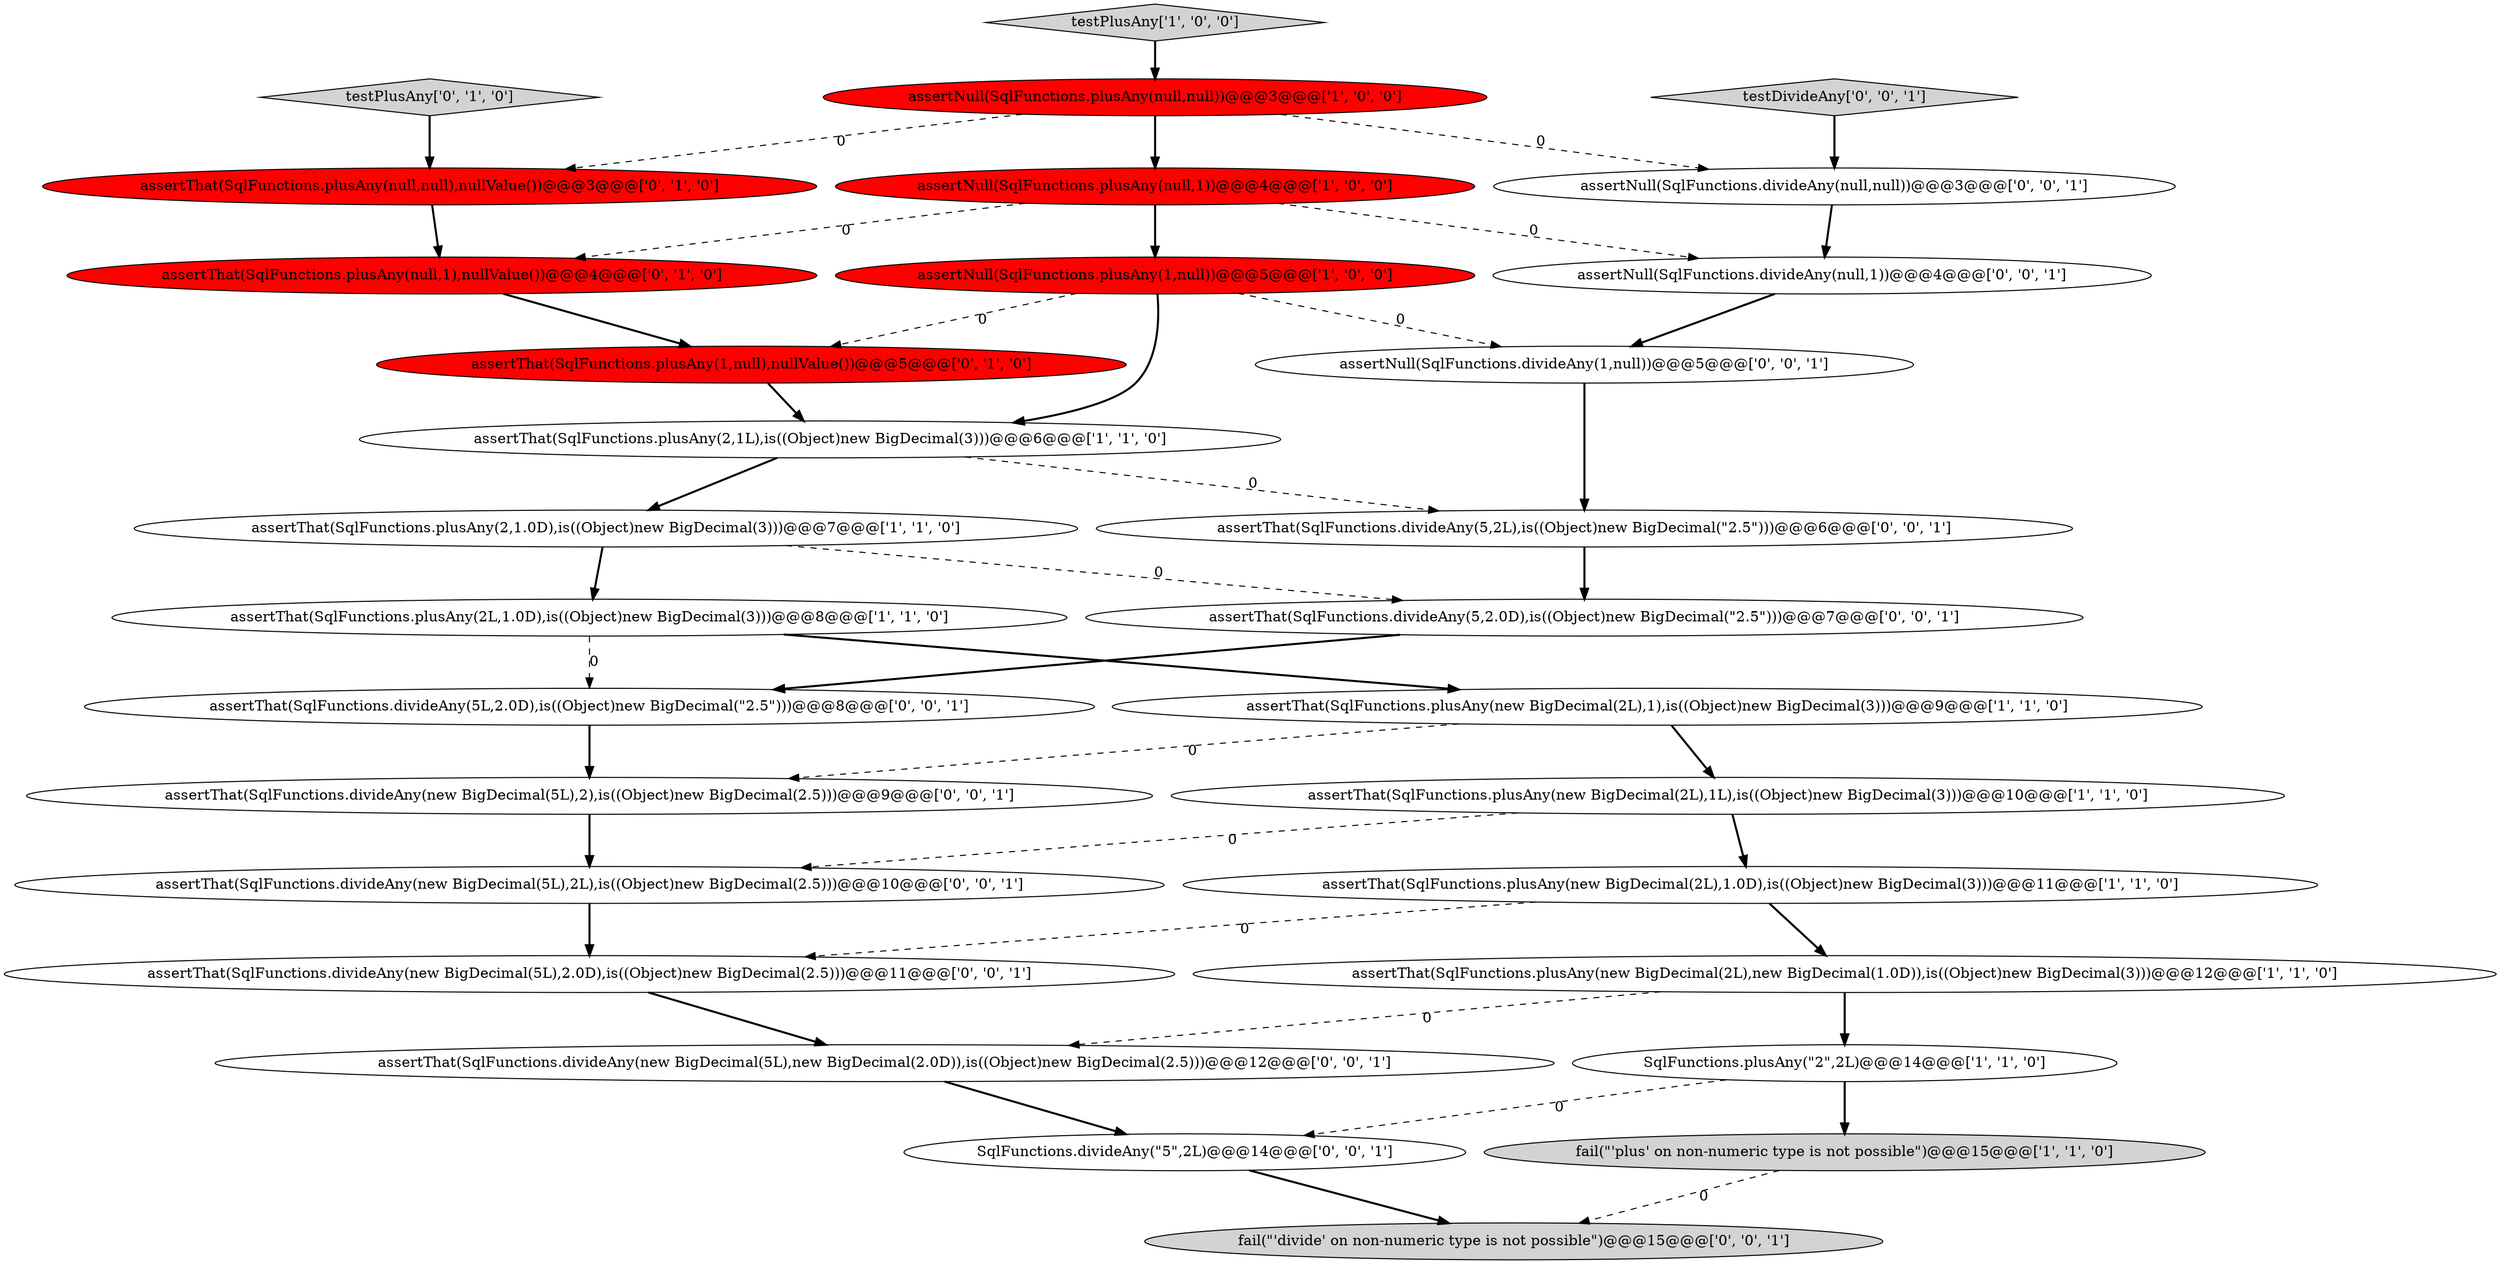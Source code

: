 digraph {
4 [style = filled, label = "assertThat(SqlFunctions.plusAny(2,1L),is((Object)new BigDecimal(3)))@@@6@@@['1', '1', '0']", fillcolor = white, shape = ellipse image = "AAA0AAABBB1BBB"];
14 [style = filled, label = "assertThat(SqlFunctions.plusAny(null,1),nullValue())@@@4@@@['0', '1', '0']", fillcolor = red, shape = ellipse image = "AAA1AAABBB2BBB"];
21 [style = filled, label = "assertThat(SqlFunctions.divideAny(new BigDecimal(5L),2),is((Object)new BigDecimal(2.5)))@@@9@@@['0', '0', '1']", fillcolor = white, shape = ellipse image = "AAA0AAABBB3BBB"];
22 [style = filled, label = "assertThat(SqlFunctions.divideAny(new BigDecimal(5L),new BigDecimal(2.0D)),is((Object)new BigDecimal(2.5)))@@@12@@@['0', '0', '1']", fillcolor = white, shape = ellipse image = "AAA0AAABBB3BBB"];
27 [style = filled, label = "assertNull(SqlFunctions.divideAny(null,null))@@@3@@@['0', '0', '1']", fillcolor = white, shape = ellipse image = "AAA0AAABBB3BBB"];
28 [style = filled, label = "assertThat(SqlFunctions.divideAny(5,2L),is((Object)new BigDecimal(\"2.5\")))@@@6@@@['0', '0', '1']", fillcolor = white, shape = ellipse image = "AAA0AAABBB3BBB"];
6 [style = filled, label = "assertThat(SqlFunctions.plusAny(new BigDecimal(2L),1L),is((Object)new BigDecimal(3)))@@@10@@@['1', '1', '0']", fillcolor = white, shape = ellipse image = "AAA0AAABBB1BBB"];
8 [style = filled, label = "assertNull(SqlFunctions.plusAny(null,null))@@@3@@@['1', '0', '0']", fillcolor = red, shape = ellipse image = "AAA1AAABBB1BBB"];
9 [style = filled, label = "testPlusAny['1', '0', '0']", fillcolor = lightgray, shape = diamond image = "AAA0AAABBB1BBB"];
29 [style = filled, label = "assertThat(SqlFunctions.divideAny(5,2.0D),is((Object)new BigDecimal(\"2.5\")))@@@7@@@['0', '0', '1']", fillcolor = white, shape = ellipse image = "AAA0AAABBB3BBB"];
13 [style = filled, label = "testPlusAny['0', '1', '0']", fillcolor = lightgray, shape = diamond image = "AAA0AAABBB2BBB"];
19 [style = filled, label = "assertThat(SqlFunctions.divideAny(new BigDecimal(5L),2.0D),is((Object)new BigDecimal(2.5)))@@@11@@@['0', '0', '1']", fillcolor = white, shape = ellipse image = "AAA0AAABBB3BBB"];
20 [style = filled, label = "assertNull(SqlFunctions.divideAny(null,1))@@@4@@@['0', '0', '1']", fillcolor = white, shape = ellipse image = "AAA0AAABBB3BBB"];
15 [style = filled, label = "assertThat(SqlFunctions.plusAny(1,null),nullValue())@@@5@@@['0', '1', '0']", fillcolor = red, shape = ellipse image = "AAA1AAABBB2BBB"];
25 [style = filled, label = "SqlFunctions.divideAny(\"5\",2L)@@@14@@@['0', '0', '1']", fillcolor = white, shape = ellipse image = "AAA0AAABBB3BBB"];
12 [style = filled, label = "SqlFunctions.plusAny(\"2\",2L)@@@14@@@['1', '1', '0']", fillcolor = white, shape = ellipse image = "AAA0AAABBB1BBB"];
7 [style = filled, label = "assertThat(SqlFunctions.plusAny(2L,1.0D),is((Object)new BigDecimal(3)))@@@8@@@['1', '1', '0']", fillcolor = white, shape = ellipse image = "AAA0AAABBB1BBB"];
11 [style = filled, label = "assertNull(SqlFunctions.plusAny(1,null))@@@5@@@['1', '0', '0']", fillcolor = red, shape = ellipse image = "AAA1AAABBB1BBB"];
26 [style = filled, label = "assertThat(SqlFunctions.divideAny(new BigDecimal(5L),2L),is((Object)new BigDecimal(2.5)))@@@10@@@['0', '0', '1']", fillcolor = white, shape = ellipse image = "AAA0AAABBB3BBB"];
2 [style = filled, label = "fail(\"'plus' on non-numeric type is not possible\")@@@15@@@['1', '1', '0']", fillcolor = lightgray, shape = ellipse image = "AAA0AAABBB1BBB"];
3 [style = filled, label = "assertThat(SqlFunctions.plusAny(new BigDecimal(2L),1.0D),is((Object)new BigDecimal(3)))@@@11@@@['1', '1', '0']", fillcolor = white, shape = ellipse image = "AAA0AAABBB1BBB"];
16 [style = filled, label = "assertThat(SqlFunctions.plusAny(null,null),nullValue())@@@3@@@['0', '1', '0']", fillcolor = red, shape = ellipse image = "AAA1AAABBB2BBB"];
18 [style = filled, label = "assertThat(SqlFunctions.divideAny(5L,2.0D),is((Object)new BigDecimal(\"2.5\")))@@@8@@@['0', '0', '1']", fillcolor = white, shape = ellipse image = "AAA0AAABBB3BBB"];
10 [style = filled, label = "assertNull(SqlFunctions.plusAny(null,1))@@@4@@@['1', '0', '0']", fillcolor = red, shape = ellipse image = "AAA1AAABBB1BBB"];
5 [style = filled, label = "assertThat(SqlFunctions.plusAny(2,1.0D),is((Object)new BigDecimal(3)))@@@7@@@['1', '1', '0']", fillcolor = white, shape = ellipse image = "AAA0AAABBB1BBB"];
23 [style = filled, label = "fail(\"'divide' on non-numeric type is not possible\")@@@15@@@['0', '0', '1']", fillcolor = lightgray, shape = ellipse image = "AAA0AAABBB3BBB"];
1 [style = filled, label = "assertThat(SqlFunctions.plusAny(new BigDecimal(2L),1),is((Object)new BigDecimal(3)))@@@9@@@['1', '1', '0']", fillcolor = white, shape = ellipse image = "AAA0AAABBB1BBB"];
0 [style = filled, label = "assertThat(SqlFunctions.plusAny(new BigDecimal(2L),new BigDecimal(1.0D)),is((Object)new BigDecimal(3)))@@@12@@@['1', '1', '0']", fillcolor = white, shape = ellipse image = "AAA0AAABBB1BBB"];
24 [style = filled, label = "assertNull(SqlFunctions.divideAny(1,null))@@@5@@@['0', '0', '1']", fillcolor = white, shape = ellipse image = "AAA0AAABBB3BBB"];
17 [style = filled, label = "testDivideAny['0', '0', '1']", fillcolor = lightgray, shape = diamond image = "AAA0AAABBB3BBB"];
2->23 [style = dashed, label="0"];
28->29 [style = bold, label=""];
6->3 [style = bold, label=""];
8->10 [style = bold, label=""];
24->28 [style = bold, label=""];
22->25 [style = bold, label=""];
8->16 [style = dashed, label="0"];
7->1 [style = bold, label=""];
7->18 [style = dashed, label="0"];
11->15 [style = dashed, label="0"];
25->23 [style = bold, label=""];
0->12 [style = bold, label=""];
11->4 [style = bold, label=""];
1->21 [style = dashed, label="0"];
5->29 [style = dashed, label="0"];
26->19 [style = bold, label=""];
9->8 [style = bold, label=""];
0->22 [style = dashed, label="0"];
13->16 [style = bold, label=""];
3->0 [style = bold, label=""];
29->18 [style = bold, label=""];
4->28 [style = dashed, label="0"];
3->19 [style = dashed, label="0"];
21->26 [style = bold, label=""];
12->2 [style = bold, label=""];
1->6 [style = bold, label=""];
12->25 [style = dashed, label="0"];
6->26 [style = dashed, label="0"];
11->24 [style = dashed, label="0"];
15->4 [style = bold, label=""];
5->7 [style = bold, label=""];
16->14 [style = bold, label=""];
8->27 [style = dashed, label="0"];
14->15 [style = bold, label=""];
10->20 [style = dashed, label="0"];
18->21 [style = bold, label=""];
17->27 [style = bold, label=""];
20->24 [style = bold, label=""];
19->22 [style = bold, label=""];
4->5 [style = bold, label=""];
27->20 [style = bold, label=""];
10->14 [style = dashed, label="0"];
10->11 [style = bold, label=""];
}
